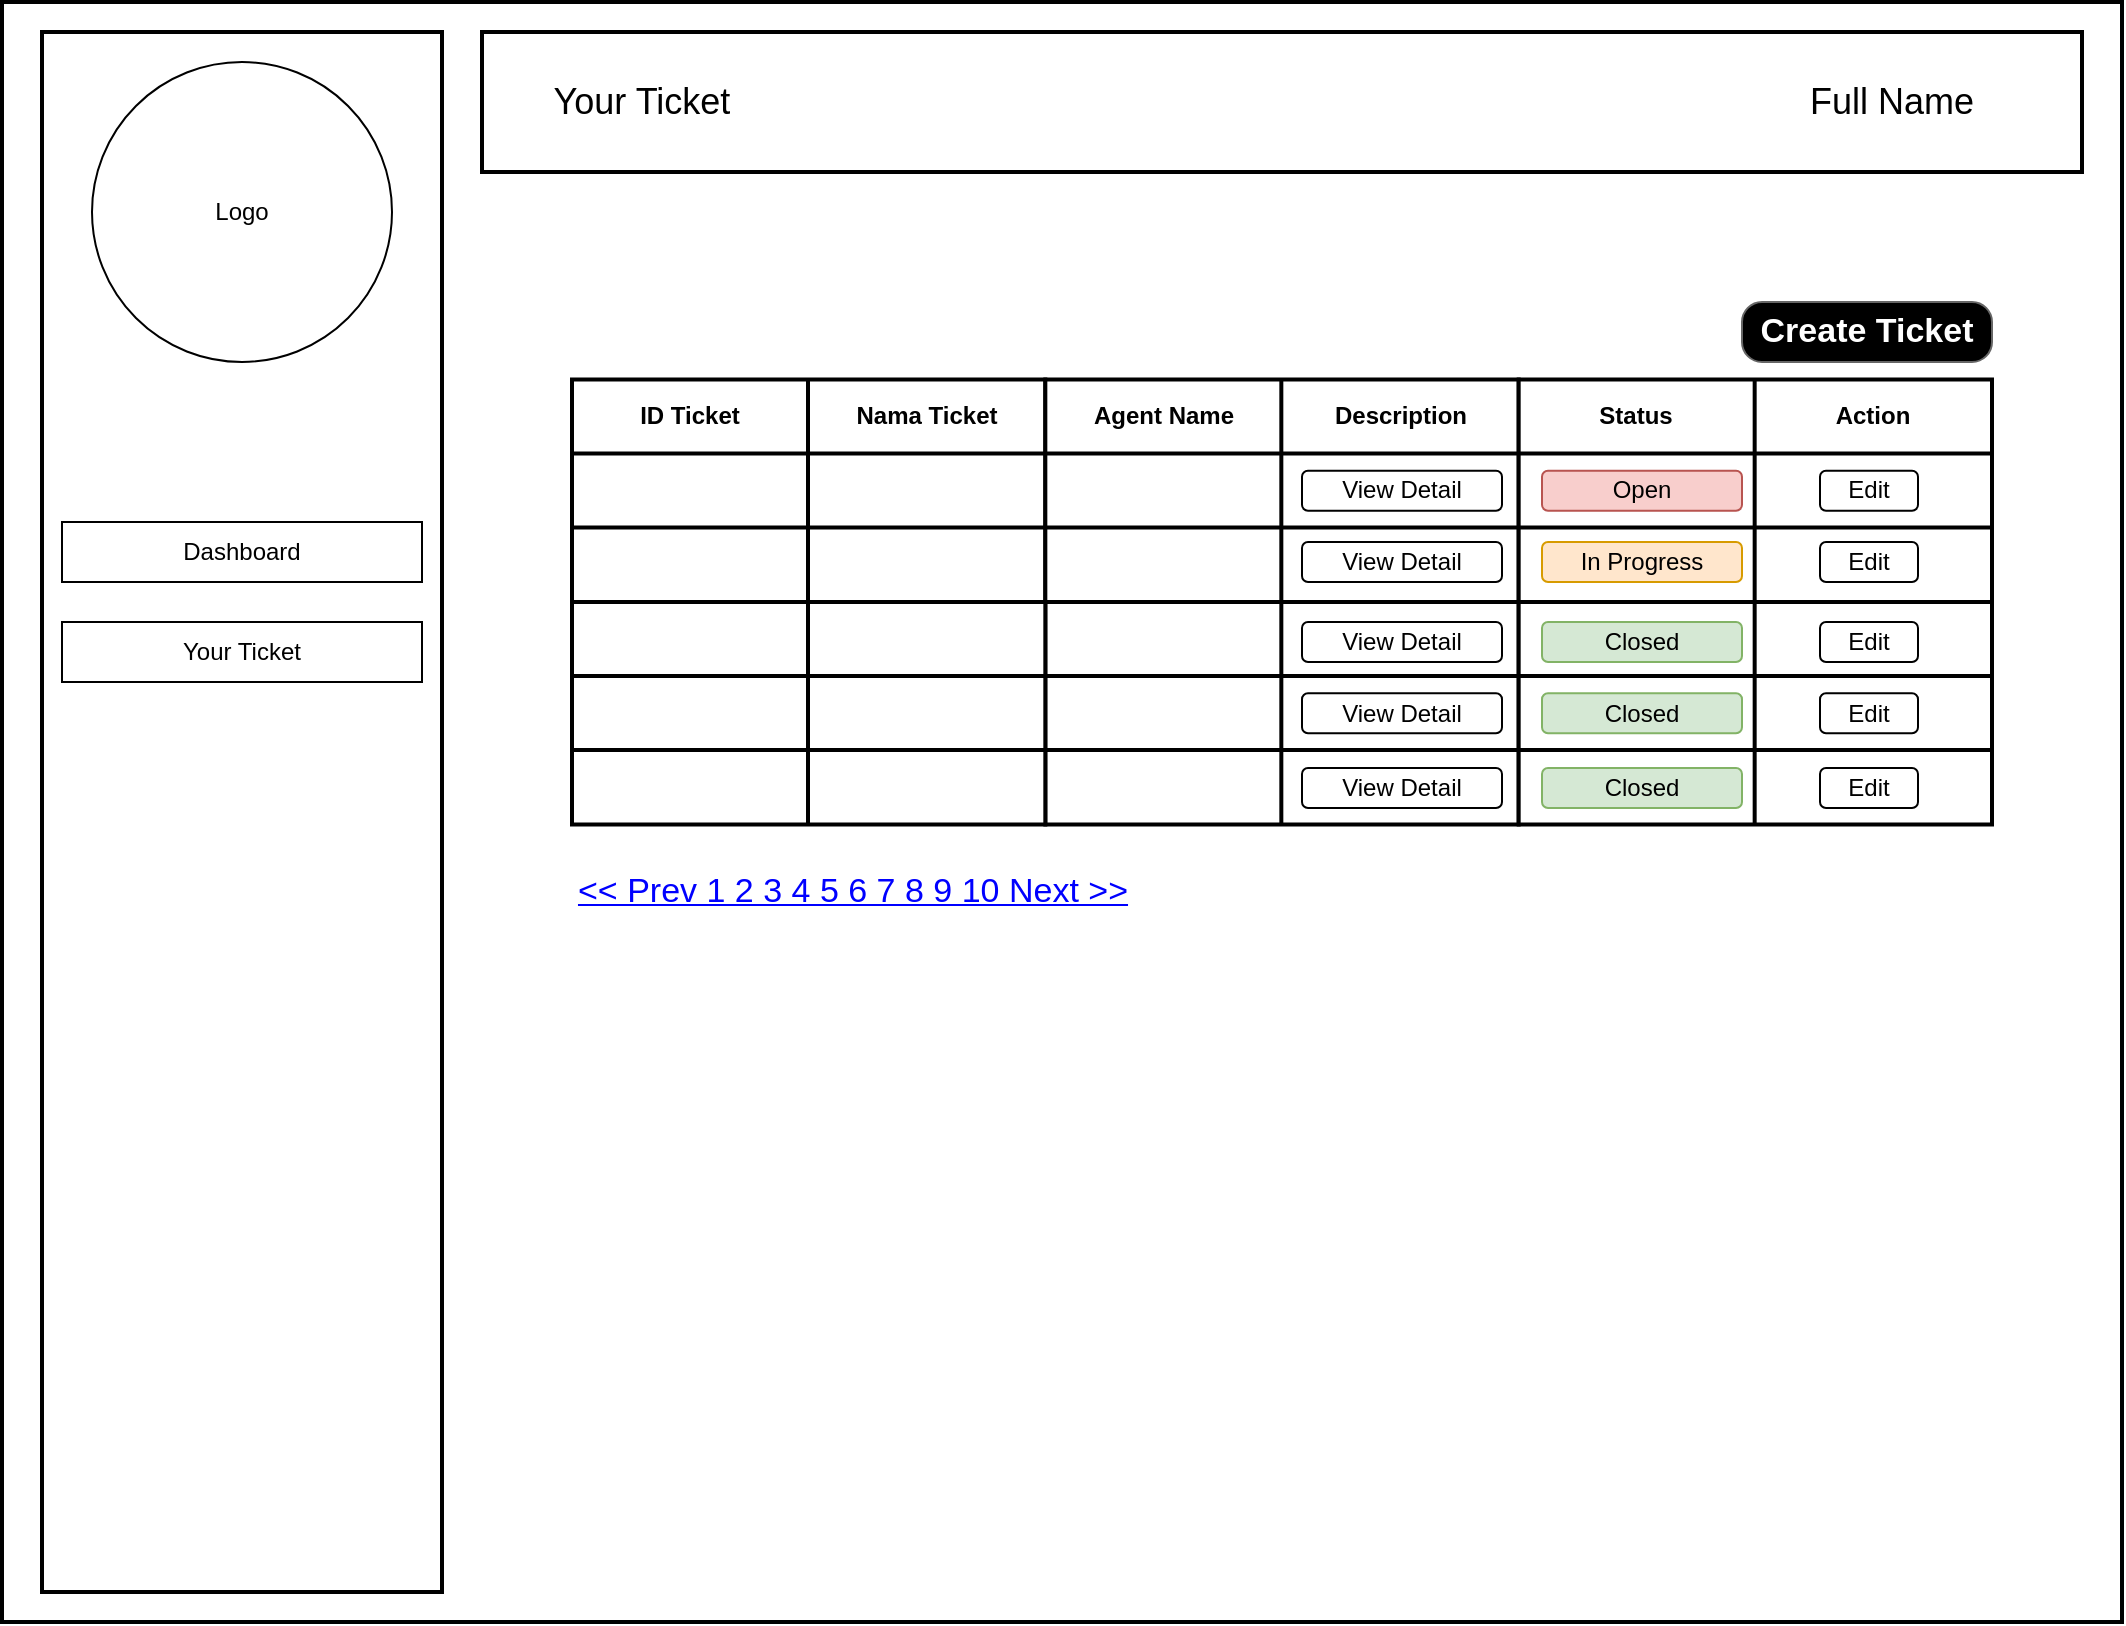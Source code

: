 <mxfile version="21.6.6" type="github">
  <diagram name="Page-1" id="dnrnk6TegOkLWspw29wu">
    <mxGraphModel dx="1195" dy="645" grid="1" gridSize="10" guides="1" tooltips="1" connect="1" arrows="1" fold="1" page="1" pageScale="1" pageWidth="1100" pageHeight="850" math="0" shadow="0">
      <root>
        <mxCell id="0" />
        <mxCell id="1" parent="0" />
        <mxCell id="BAJjkYgJN0Luq762DHH2-1" value="" style="whiteSpace=wrap;html=1;fillColor=none;strokeWidth=2;" vertex="1" parent="1">
          <mxGeometry x="20" y="20" width="1060" height="810" as="geometry" />
        </mxCell>
        <mxCell id="BAJjkYgJN0Luq762DHH2-2" value="Logo" style="ellipse;whiteSpace=wrap;html=1;aspect=fixed;" vertex="1" parent="1">
          <mxGeometry x="65" y="50" width="150" height="150" as="geometry" />
        </mxCell>
        <mxCell id="BAJjkYgJN0Luq762DHH2-3" value="" style="rounded=0;whiteSpace=wrap;html=1;fillColor=none;strokeWidth=2;" vertex="1" parent="1">
          <mxGeometry x="260" y="35" width="800" height="70" as="geometry" />
        </mxCell>
        <mxCell id="BAJjkYgJN0Luq762DHH2-4" value="" style="rounded=0;whiteSpace=wrap;html=1;fillColor=none;strokeWidth=2;" vertex="1" parent="1">
          <mxGeometry x="40" y="35" width="200" height="780" as="geometry" />
        </mxCell>
        <mxCell id="BAJjkYgJN0Luq762DHH2-5" value="&lt;font style=&quot;font-size: 18px;&quot;&gt;Your Ticket&lt;/font&gt;" style="text;html=1;strokeColor=none;fillColor=none;align=center;verticalAlign=middle;whiteSpace=wrap;rounded=0;" vertex="1" parent="1">
          <mxGeometry x="270" y="55" width="140" height="30" as="geometry" />
        </mxCell>
        <mxCell id="BAJjkYgJN0Luq762DHH2-6" value="&lt;font style=&quot;font-size: 18px;&quot;&gt;Full Name&lt;br&gt;&lt;/font&gt;" style="text;html=1;strokeColor=none;fillColor=none;align=center;verticalAlign=middle;whiteSpace=wrap;rounded=0;" vertex="1" parent="1">
          <mxGeometry x="895" y="55" width="140" height="30" as="geometry" />
        </mxCell>
        <mxCell id="BAJjkYgJN0Luq762DHH2-9" value="Dashboard" style="rounded=0;whiteSpace=wrap;html=1;fillColor=none;" vertex="1" parent="1">
          <mxGeometry x="50" y="280" width="180" height="30" as="geometry" />
        </mxCell>
        <mxCell id="BAJjkYgJN0Luq762DHH2-10" value="Your Ticket" style="rounded=0;whiteSpace=wrap;html=1;fillColor=none;" vertex="1" parent="1">
          <mxGeometry x="50" y="330" width="180" height="30" as="geometry" />
        </mxCell>
        <mxCell id="BAJjkYgJN0Luq762DHH2-96" value="&lt;&lt; Prev 1 2 3 4 5 6 7 8 9 10 Next &gt;&gt;" style="strokeWidth=1;shadow=0;dashed=0;align=center;html=1;shape=mxgraph.mockup.navigation.pagination;linkText=;fontSize=17;fontColor=#0000ff;fontStyle=4;" vertex="1" parent="1">
          <mxGeometry x="270" y="450" width="350" height="30" as="geometry" />
        </mxCell>
        <mxCell id="BAJjkYgJN0Luq762DHH2-158" value="" style="group" vertex="1" connectable="0" parent="1">
          <mxGeometry x="305" y="208.73" width="710" height="222.54" as="geometry" />
        </mxCell>
        <mxCell id="BAJjkYgJN0Luq762DHH2-11" value="" style="shape=table;html=1;whiteSpace=wrap;startSize=0;container=1;collapsible=0;childLayout=tableLayout;strokeWidth=2;" vertex="1" parent="BAJjkYgJN0Luq762DHH2-158">
          <mxGeometry width="236.667" height="111.27" as="geometry" />
        </mxCell>
        <mxCell id="BAJjkYgJN0Luq762DHH2-12" value="" style="shape=tableRow;horizontal=0;startSize=0;swimlaneHead=0;swimlaneBody=0;top=0;left=0;bottom=0;right=0;collapsible=0;dropTarget=0;fillColor=none;points=[[0,0.5],[1,0.5]];portConstraint=eastwest;" vertex="1" parent="BAJjkYgJN0Luq762DHH2-11">
          <mxGeometry width="236.667" height="37" as="geometry" />
        </mxCell>
        <mxCell id="BAJjkYgJN0Luq762DHH2-13" value="ID Ticket" style="shape=partialRectangle;html=1;whiteSpace=wrap;connectable=0;fillColor=none;top=0;left=0;bottom=0;right=0;overflow=hidden;fontStyle=1" vertex="1" parent="BAJjkYgJN0Luq762DHH2-12">
          <mxGeometry width="118" height="37" as="geometry">
            <mxRectangle width="118" height="37" as="alternateBounds" />
          </mxGeometry>
        </mxCell>
        <mxCell id="BAJjkYgJN0Luq762DHH2-14" value="Nama Ticket" style="shape=partialRectangle;html=1;whiteSpace=wrap;connectable=0;fillColor=none;top=0;left=0;bottom=0;right=0;overflow=hidden;fontStyle=1" vertex="1" parent="BAJjkYgJN0Luq762DHH2-12">
          <mxGeometry x="118" width="119" height="37" as="geometry">
            <mxRectangle width="119" height="37" as="alternateBounds" />
          </mxGeometry>
        </mxCell>
        <mxCell id="BAJjkYgJN0Luq762DHH2-15" value="" style="shape=tableRow;horizontal=0;startSize=0;swimlaneHead=0;swimlaneBody=0;top=0;left=0;bottom=0;right=0;collapsible=0;dropTarget=0;fillColor=none;points=[[0,0.5],[1,0.5]];portConstraint=eastwest;" vertex="1" parent="BAJjkYgJN0Luq762DHH2-11">
          <mxGeometry y="37" width="236.667" height="37" as="geometry" />
        </mxCell>
        <mxCell id="BAJjkYgJN0Luq762DHH2-16" value="" style="shape=partialRectangle;html=1;whiteSpace=wrap;connectable=0;fillColor=none;top=0;left=0;bottom=0;right=0;overflow=hidden;" vertex="1" parent="BAJjkYgJN0Luq762DHH2-15">
          <mxGeometry width="118" height="37" as="geometry">
            <mxRectangle width="118" height="37" as="alternateBounds" />
          </mxGeometry>
        </mxCell>
        <mxCell id="BAJjkYgJN0Luq762DHH2-17" value="" style="shape=partialRectangle;html=1;whiteSpace=wrap;connectable=0;fillColor=none;top=0;left=0;bottom=0;right=0;overflow=hidden;" vertex="1" parent="BAJjkYgJN0Luq762DHH2-15">
          <mxGeometry x="118" width="119" height="37" as="geometry">
            <mxRectangle width="119" height="37" as="alternateBounds" />
          </mxGeometry>
        </mxCell>
        <mxCell id="BAJjkYgJN0Luq762DHH2-18" value="" style="shape=tableRow;horizontal=0;startSize=0;swimlaneHead=0;swimlaneBody=0;top=0;left=0;bottom=0;right=0;collapsible=0;dropTarget=0;fillColor=none;points=[[0,0.5],[1,0.5]];portConstraint=eastwest;" vertex="1" parent="BAJjkYgJN0Luq762DHH2-11">
          <mxGeometry y="74" width="236.667" height="37" as="geometry" />
        </mxCell>
        <mxCell id="BAJjkYgJN0Luq762DHH2-19" value="" style="shape=partialRectangle;html=1;whiteSpace=wrap;connectable=0;fillColor=none;top=0;left=0;bottom=0;right=0;overflow=hidden;" vertex="1" parent="BAJjkYgJN0Luq762DHH2-18">
          <mxGeometry width="118" height="37" as="geometry">
            <mxRectangle width="118" height="37" as="alternateBounds" />
          </mxGeometry>
        </mxCell>
        <mxCell id="BAJjkYgJN0Luq762DHH2-20" value="" style="shape=partialRectangle;html=1;whiteSpace=wrap;connectable=0;fillColor=none;top=0;left=0;bottom=0;right=0;overflow=hidden;" vertex="1" parent="BAJjkYgJN0Luq762DHH2-18">
          <mxGeometry x="118" width="119" height="37" as="geometry">
            <mxRectangle width="119" height="37" as="alternateBounds" />
          </mxGeometry>
        </mxCell>
        <mxCell id="BAJjkYgJN0Luq762DHH2-36" value="" style="shape=table;html=1;whiteSpace=wrap;startSize=0;container=1;collapsible=0;childLayout=tableLayout;strokeWidth=2;" vertex="1" parent="BAJjkYgJN0Luq762DHH2-158">
          <mxGeometry x="236.667" width="236.667" height="111.27" as="geometry" />
        </mxCell>
        <mxCell id="BAJjkYgJN0Luq762DHH2-37" value="" style="shape=tableRow;horizontal=0;startSize=0;swimlaneHead=0;swimlaneBody=0;top=0;left=0;bottom=0;right=0;collapsible=0;dropTarget=0;fillColor=none;points=[[0,0.5],[1,0.5]];portConstraint=eastwest;" vertex="1" parent="BAJjkYgJN0Luq762DHH2-36">
          <mxGeometry width="236.667" height="37" as="geometry" />
        </mxCell>
        <mxCell id="BAJjkYgJN0Luq762DHH2-38" value="Agent Name" style="shape=partialRectangle;html=1;whiteSpace=wrap;connectable=0;fillColor=none;top=0;left=0;bottom=0;right=0;overflow=hidden;fontStyle=1" vertex="1" parent="BAJjkYgJN0Luq762DHH2-37">
          <mxGeometry width="118" height="37" as="geometry">
            <mxRectangle width="118" height="37" as="alternateBounds" />
          </mxGeometry>
        </mxCell>
        <mxCell id="BAJjkYgJN0Luq762DHH2-39" value="Description" style="shape=partialRectangle;html=1;whiteSpace=wrap;connectable=0;fillColor=none;top=0;left=0;bottom=0;right=0;overflow=hidden;fontStyle=1" vertex="1" parent="BAJjkYgJN0Luq762DHH2-37">
          <mxGeometry x="118" width="119" height="37" as="geometry">
            <mxRectangle width="119" height="37" as="alternateBounds" />
          </mxGeometry>
        </mxCell>
        <mxCell id="BAJjkYgJN0Luq762DHH2-40" value="" style="shape=tableRow;horizontal=0;startSize=0;swimlaneHead=0;swimlaneBody=0;top=0;left=0;bottom=0;right=0;collapsible=0;dropTarget=0;fillColor=none;points=[[0,0.5],[1,0.5]];portConstraint=eastwest;" vertex="1" parent="BAJjkYgJN0Luq762DHH2-36">
          <mxGeometry y="37" width="236.667" height="37" as="geometry" />
        </mxCell>
        <mxCell id="BAJjkYgJN0Luq762DHH2-41" value="" style="shape=partialRectangle;html=1;whiteSpace=wrap;connectable=0;fillColor=none;top=0;left=0;bottom=0;right=0;overflow=hidden;" vertex="1" parent="BAJjkYgJN0Luq762DHH2-40">
          <mxGeometry width="118" height="37" as="geometry">
            <mxRectangle width="118" height="37" as="alternateBounds" />
          </mxGeometry>
        </mxCell>
        <mxCell id="BAJjkYgJN0Luq762DHH2-42" value="" style="shape=partialRectangle;html=1;whiteSpace=wrap;connectable=0;fillColor=none;top=0;left=0;bottom=0;right=0;overflow=hidden;" vertex="1" parent="BAJjkYgJN0Luq762DHH2-40">
          <mxGeometry x="118" width="119" height="37" as="geometry">
            <mxRectangle width="119" height="37" as="alternateBounds" />
          </mxGeometry>
        </mxCell>
        <mxCell id="BAJjkYgJN0Luq762DHH2-43" value="" style="shape=tableRow;horizontal=0;startSize=0;swimlaneHead=0;swimlaneBody=0;top=0;left=0;bottom=0;right=0;collapsible=0;dropTarget=0;fillColor=none;points=[[0,0.5],[1,0.5]];portConstraint=eastwest;" vertex="1" parent="BAJjkYgJN0Luq762DHH2-36">
          <mxGeometry y="74" width="236.667" height="37" as="geometry" />
        </mxCell>
        <mxCell id="BAJjkYgJN0Luq762DHH2-44" value="" style="shape=partialRectangle;html=1;whiteSpace=wrap;connectable=0;fillColor=none;top=0;left=0;bottom=0;right=0;overflow=hidden;" vertex="1" parent="BAJjkYgJN0Luq762DHH2-43">
          <mxGeometry width="118" height="37" as="geometry">
            <mxRectangle width="118" height="37" as="alternateBounds" />
          </mxGeometry>
        </mxCell>
        <mxCell id="BAJjkYgJN0Luq762DHH2-45" value="" style="shape=partialRectangle;html=1;whiteSpace=wrap;connectable=0;fillColor=none;top=0;left=0;bottom=0;right=0;overflow=hidden;" vertex="1" parent="BAJjkYgJN0Luq762DHH2-43">
          <mxGeometry x="118" width="119" height="37" as="geometry">
            <mxRectangle width="119" height="37" as="alternateBounds" />
          </mxGeometry>
        </mxCell>
        <mxCell id="BAJjkYgJN0Luq762DHH2-56" value="" style="shape=table;html=1;whiteSpace=wrap;startSize=0;container=1;collapsible=0;childLayout=tableLayout;strokeWidth=2;" vertex="1" parent="BAJjkYgJN0Luq762DHH2-158">
          <mxGeometry x="473.333" width="236.667" height="111.27" as="geometry" />
        </mxCell>
        <mxCell id="BAJjkYgJN0Luq762DHH2-57" value="" style="shape=tableRow;horizontal=0;startSize=0;swimlaneHead=0;swimlaneBody=0;top=0;left=0;bottom=0;right=0;collapsible=0;dropTarget=0;fillColor=none;points=[[0,0.5],[1,0.5]];portConstraint=eastwest;" vertex="1" parent="BAJjkYgJN0Luq762DHH2-56">
          <mxGeometry width="236.667" height="37" as="geometry" />
        </mxCell>
        <mxCell id="BAJjkYgJN0Luq762DHH2-58" value="Status" style="shape=partialRectangle;html=1;whiteSpace=wrap;connectable=0;fillColor=none;top=0;left=0;bottom=0;right=0;overflow=hidden;fontStyle=1" vertex="1" parent="BAJjkYgJN0Luq762DHH2-57">
          <mxGeometry width="118" height="37" as="geometry">
            <mxRectangle width="118" height="37" as="alternateBounds" />
          </mxGeometry>
        </mxCell>
        <mxCell id="BAJjkYgJN0Luq762DHH2-59" value="Action" style="shape=partialRectangle;html=1;whiteSpace=wrap;connectable=0;fillColor=none;top=0;left=0;bottom=0;right=0;overflow=hidden;fontStyle=1" vertex="1" parent="BAJjkYgJN0Luq762DHH2-57">
          <mxGeometry x="118" width="119" height="37" as="geometry">
            <mxRectangle width="119" height="37" as="alternateBounds" />
          </mxGeometry>
        </mxCell>
        <mxCell id="BAJjkYgJN0Luq762DHH2-60" value="" style="shape=tableRow;horizontal=0;startSize=0;swimlaneHead=0;swimlaneBody=0;top=0;left=0;bottom=0;right=0;collapsible=0;dropTarget=0;fillColor=none;points=[[0,0.5],[1,0.5]];portConstraint=eastwest;" vertex="1" parent="BAJjkYgJN0Luq762DHH2-56">
          <mxGeometry y="37" width="236.667" height="37" as="geometry" />
        </mxCell>
        <mxCell id="BAJjkYgJN0Luq762DHH2-61" value="" style="shape=partialRectangle;html=1;whiteSpace=wrap;connectable=0;fillColor=none;top=0;left=0;bottom=0;right=0;overflow=hidden;" vertex="1" parent="BAJjkYgJN0Luq762DHH2-60">
          <mxGeometry width="118" height="37" as="geometry">
            <mxRectangle width="118" height="37" as="alternateBounds" />
          </mxGeometry>
        </mxCell>
        <mxCell id="BAJjkYgJN0Luq762DHH2-62" value="" style="shape=partialRectangle;html=1;whiteSpace=wrap;connectable=0;fillColor=none;top=0;left=0;bottom=0;right=0;overflow=hidden;" vertex="1" parent="BAJjkYgJN0Luq762DHH2-60">
          <mxGeometry x="118" width="119" height="37" as="geometry">
            <mxRectangle width="119" height="37" as="alternateBounds" />
          </mxGeometry>
        </mxCell>
        <mxCell id="BAJjkYgJN0Luq762DHH2-63" value="" style="shape=tableRow;horizontal=0;startSize=0;swimlaneHead=0;swimlaneBody=0;top=0;left=0;bottom=0;right=0;collapsible=0;dropTarget=0;fillColor=none;points=[[0,0.5],[1,0.5]];portConstraint=eastwest;" vertex="1" parent="BAJjkYgJN0Luq762DHH2-56">
          <mxGeometry y="74" width="236.667" height="37" as="geometry" />
        </mxCell>
        <mxCell id="BAJjkYgJN0Luq762DHH2-64" value="" style="shape=partialRectangle;html=1;whiteSpace=wrap;connectable=0;fillColor=none;top=0;left=0;bottom=0;right=0;overflow=hidden;" vertex="1" parent="BAJjkYgJN0Luq762DHH2-63">
          <mxGeometry width="118" height="37" as="geometry">
            <mxRectangle width="118" height="37" as="alternateBounds" />
          </mxGeometry>
        </mxCell>
        <mxCell id="BAJjkYgJN0Luq762DHH2-65" value="" style="shape=partialRectangle;html=1;whiteSpace=wrap;connectable=0;fillColor=none;top=0;left=0;bottom=0;right=0;overflow=hidden;" vertex="1" parent="BAJjkYgJN0Luq762DHH2-63">
          <mxGeometry x="118" width="119" height="37" as="geometry">
            <mxRectangle width="119" height="37" as="alternateBounds" />
          </mxGeometry>
        </mxCell>
        <mxCell id="BAJjkYgJN0Luq762DHH2-66" value="" style="shape=table;html=1;whiteSpace=wrap;startSize=0;container=1;collapsible=0;childLayout=tableLayout;strokeWidth=2;" vertex="1" parent="BAJjkYgJN0Luq762DHH2-158">
          <mxGeometry x="236.667" y="111.27" width="236.667" height="111.27" as="geometry" />
        </mxCell>
        <mxCell id="BAJjkYgJN0Luq762DHH2-67" value="" style="shape=tableRow;horizontal=0;startSize=0;swimlaneHead=0;swimlaneBody=0;top=0;left=0;bottom=0;right=0;collapsible=0;dropTarget=0;fillColor=none;points=[[0,0.5],[1,0.5]];portConstraint=eastwest;" vertex="1" parent="BAJjkYgJN0Luq762DHH2-66">
          <mxGeometry width="236.667" height="37" as="geometry" />
        </mxCell>
        <mxCell id="BAJjkYgJN0Luq762DHH2-68" value="" style="shape=partialRectangle;html=1;whiteSpace=wrap;connectable=0;fillColor=none;top=0;left=0;bottom=0;right=0;overflow=hidden;fontStyle=1" vertex="1" parent="BAJjkYgJN0Luq762DHH2-67">
          <mxGeometry width="118" height="37" as="geometry">
            <mxRectangle width="118" height="37" as="alternateBounds" />
          </mxGeometry>
        </mxCell>
        <mxCell id="BAJjkYgJN0Luq762DHH2-69" value="" style="shape=partialRectangle;html=1;whiteSpace=wrap;connectable=0;fillColor=none;top=0;left=0;bottom=0;right=0;overflow=hidden;fontStyle=1" vertex="1" parent="BAJjkYgJN0Luq762DHH2-67">
          <mxGeometry x="118" width="119" height="37" as="geometry">
            <mxRectangle width="119" height="37" as="alternateBounds" />
          </mxGeometry>
        </mxCell>
        <mxCell id="BAJjkYgJN0Luq762DHH2-70" value="" style="shape=tableRow;horizontal=0;startSize=0;swimlaneHead=0;swimlaneBody=0;top=0;left=0;bottom=0;right=0;collapsible=0;dropTarget=0;fillColor=none;points=[[0,0.5],[1,0.5]];portConstraint=eastwest;" vertex="1" parent="BAJjkYgJN0Luq762DHH2-66">
          <mxGeometry y="37" width="236.667" height="37" as="geometry" />
        </mxCell>
        <mxCell id="BAJjkYgJN0Luq762DHH2-71" value="" style="shape=partialRectangle;html=1;whiteSpace=wrap;connectable=0;fillColor=none;top=0;left=0;bottom=0;right=0;overflow=hidden;" vertex="1" parent="BAJjkYgJN0Luq762DHH2-70">
          <mxGeometry width="118" height="37" as="geometry">
            <mxRectangle width="118" height="37" as="alternateBounds" />
          </mxGeometry>
        </mxCell>
        <mxCell id="BAJjkYgJN0Luq762DHH2-72" value="" style="shape=partialRectangle;html=1;whiteSpace=wrap;connectable=0;fillColor=none;top=0;left=0;bottom=0;right=0;overflow=hidden;" vertex="1" parent="BAJjkYgJN0Luq762DHH2-70">
          <mxGeometry x="118" width="119" height="37" as="geometry">
            <mxRectangle width="119" height="37" as="alternateBounds" />
          </mxGeometry>
        </mxCell>
        <mxCell id="BAJjkYgJN0Luq762DHH2-73" value="" style="shape=tableRow;horizontal=0;startSize=0;swimlaneHead=0;swimlaneBody=0;top=0;left=0;bottom=0;right=0;collapsible=0;dropTarget=0;fillColor=none;points=[[0,0.5],[1,0.5]];portConstraint=eastwest;" vertex="1" parent="BAJjkYgJN0Luq762DHH2-66">
          <mxGeometry y="74" width="236.667" height="37" as="geometry" />
        </mxCell>
        <mxCell id="BAJjkYgJN0Luq762DHH2-74" value="" style="shape=partialRectangle;html=1;whiteSpace=wrap;connectable=0;fillColor=none;top=0;left=0;bottom=0;right=0;overflow=hidden;" vertex="1" parent="BAJjkYgJN0Luq762DHH2-73">
          <mxGeometry width="118" height="37" as="geometry">
            <mxRectangle width="118" height="37" as="alternateBounds" />
          </mxGeometry>
        </mxCell>
        <mxCell id="BAJjkYgJN0Luq762DHH2-75" value="" style="shape=partialRectangle;html=1;whiteSpace=wrap;connectable=0;fillColor=none;top=0;left=0;bottom=0;right=0;overflow=hidden;" vertex="1" parent="BAJjkYgJN0Luq762DHH2-73">
          <mxGeometry x="118" width="119" height="37" as="geometry">
            <mxRectangle width="119" height="37" as="alternateBounds" />
          </mxGeometry>
        </mxCell>
        <mxCell id="BAJjkYgJN0Luq762DHH2-76" value="" style="shape=table;html=1;whiteSpace=wrap;startSize=0;container=1;collapsible=0;childLayout=tableLayout;strokeWidth=2;" vertex="1" parent="BAJjkYgJN0Luq762DHH2-158">
          <mxGeometry y="111.27" width="236.667" height="111.27" as="geometry" />
        </mxCell>
        <mxCell id="BAJjkYgJN0Luq762DHH2-77" value="" style="shape=tableRow;horizontal=0;startSize=0;swimlaneHead=0;swimlaneBody=0;top=0;left=0;bottom=0;right=0;collapsible=0;dropTarget=0;fillColor=none;points=[[0,0.5],[1,0.5]];portConstraint=eastwest;" vertex="1" parent="BAJjkYgJN0Luq762DHH2-76">
          <mxGeometry width="236.667" height="37" as="geometry" />
        </mxCell>
        <mxCell id="BAJjkYgJN0Luq762DHH2-78" value="" style="shape=partialRectangle;html=1;whiteSpace=wrap;connectable=0;fillColor=none;top=0;left=0;bottom=0;right=0;overflow=hidden;fontStyle=1" vertex="1" parent="BAJjkYgJN0Luq762DHH2-77">
          <mxGeometry width="118" height="37" as="geometry">
            <mxRectangle width="118" height="37" as="alternateBounds" />
          </mxGeometry>
        </mxCell>
        <mxCell id="BAJjkYgJN0Luq762DHH2-79" value="" style="shape=partialRectangle;html=1;whiteSpace=wrap;connectable=0;fillColor=none;top=0;left=0;bottom=0;right=0;overflow=hidden;fontStyle=1" vertex="1" parent="BAJjkYgJN0Luq762DHH2-77">
          <mxGeometry x="118" width="119" height="37" as="geometry">
            <mxRectangle width="119" height="37" as="alternateBounds" />
          </mxGeometry>
        </mxCell>
        <mxCell id="BAJjkYgJN0Luq762DHH2-80" value="" style="shape=tableRow;horizontal=0;startSize=0;swimlaneHead=0;swimlaneBody=0;top=0;left=0;bottom=0;right=0;collapsible=0;dropTarget=0;fillColor=none;points=[[0,0.5],[1,0.5]];portConstraint=eastwest;" vertex="1" parent="BAJjkYgJN0Luq762DHH2-76">
          <mxGeometry y="37" width="236.667" height="37" as="geometry" />
        </mxCell>
        <mxCell id="BAJjkYgJN0Luq762DHH2-81" value="" style="shape=partialRectangle;html=1;whiteSpace=wrap;connectable=0;fillColor=none;top=0;left=0;bottom=0;right=0;overflow=hidden;" vertex="1" parent="BAJjkYgJN0Luq762DHH2-80">
          <mxGeometry width="118" height="37" as="geometry">
            <mxRectangle width="118" height="37" as="alternateBounds" />
          </mxGeometry>
        </mxCell>
        <mxCell id="BAJjkYgJN0Luq762DHH2-82" value="" style="shape=partialRectangle;html=1;whiteSpace=wrap;connectable=0;fillColor=none;top=0;left=0;bottom=0;right=0;overflow=hidden;" vertex="1" parent="BAJjkYgJN0Luq762DHH2-80">
          <mxGeometry x="118" width="119" height="37" as="geometry">
            <mxRectangle width="119" height="37" as="alternateBounds" />
          </mxGeometry>
        </mxCell>
        <mxCell id="BAJjkYgJN0Luq762DHH2-83" value="" style="shape=tableRow;horizontal=0;startSize=0;swimlaneHead=0;swimlaneBody=0;top=0;left=0;bottom=0;right=0;collapsible=0;dropTarget=0;fillColor=none;points=[[0,0.5],[1,0.5]];portConstraint=eastwest;" vertex="1" parent="BAJjkYgJN0Luq762DHH2-76">
          <mxGeometry y="74" width="236.667" height="37" as="geometry" />
        </mxCell>
        <mxCell id="BAJjkYgJN0Luq762DHH2-84" value="" style="shape=partialRectangle;html=1;whiteSpace=wrap;connectable=0;fillColor=none;top=0;left=0;bottom=0;right=0;overflow=hidden;" vertex="1" parent="BAJjkYgJN0Luq762DHH2-83">
          <mxGeometry width="118" height="37" as="geometry">
            <mxRectangle width="118" height="37" as="alternateBounds" />
          </mxGeometry>
        </mxCell>
        <mxCell id="BAJjkYgJN0Luq762DHH2-85" value="" style="shape=partialRectangle;html=1;whiteSpace=wrap;connectable=0;fillColor=none;top=0;left=0;bottom=0;right=0;overflow=hidden;" vertex="1" parent="BAJjkYgJN0Luq762DHH2-83">
          <mxGeometry x="118" width="119" height="37" as="geometry">
            <mxRectangle width="119" height="37" as="alternateBounds" />
          </mxGeometry>
        </mxCell>
        <mxCell id="BAJjkYgJN0Luq762DHH2-86" value="" style="shape=table;html=1;whiteSpace=wrap;startSize=0;container=1;collapsible=0;childLayout=tableLayout;strokeWidth=2;" vertex="1" parent="BAJjkYgJN0Luq762DHH2-158">
          <mxGeometry x="473.333" y="111.27" width="236.667" height="111.27" as="geometry" />
        </mxCell>
        <mxCell id="BAJjkYgJN0Luq762DHH2-87" value="" style="shape=tableRow;horizontal=0;startSize=0;swimlaneHead=0;swimlaneBody=0;top=0;left=0;bottom=0;right=0;collapsible=0;dropTarget=0;fillColor=none;points=[[0,0.5],[1,0.5]];portConstraint=eastwest;" vertex="1" parent="BAJjkYgJN0Luq762DHH2-86">
          <mxGeometry width="236.667" height="37" as="geometry" />
        </mxCell>
        <mxCell id="BAJjkYgJN0Luq762DHH2-88" value="" style="shape=partialRectangle;html=1;whiteSpace=wrap;connectable=0;fillColor=none;top=0;left=0;bottom=0;right=0;overflow=hidden;fontStyle=1" vertex="1" parent="BAJjkYgJN0Luq762DHH2-87">
          <mxGeometry width="118" height="37" as="geometry">
            <mxRectangle width="118" height="37" as="alternateBounds" />
          </mxGeometry>
        </mxCell>
        <mxCell id="BAJjkYgJN0Luq762DHH2-89" value="" style="shape=partialRectangle;html=1;whiteSpace=wrap;connectable=0;fillColor=none;top=0;left=0;bottom=0;right=0;overflow=hidden;fontStyle=1" vertex="1" parent="BAJjkYgJN0Luq762DHH2-87">
          <mxGeometry x="118" width="119" height="37" as="geometry">
            <mxRectangle width="119" height="37" as="alternateBounds" />
          </mxGeometry>
        </mxCell>
        <mxCell id="BAJjkYgJN0Luq762DHH2-90" value="" style="shape=tableRow;horizontal=0;startSize=0;swimlaneHead=0;swimlaneBody=0;top=0;left=0;bottom=0;right=0;collapsible=0;dropTarget=0;fillColor=none;points=[[0,0.5],[1,0.5]];portConstraint=eastwest;" vertex="1" parent="BAJjkYgJN0Luq762DHH2-86">
          <mxGeometry y="37" width="236.667" height="37" as="geometry" />
        </mxCell>
        <mxCell id="BAJjkYgJN0Luq762DHH2-91" value="" style="shape=partialRectangle;html=1;whiteSpace=wrap;connectable=0;fillColor=none;top=0;left=0;bottom=0;right=0;overflow=hidden;" vertex="1" parent="BAJjkYgJN0Luq762DHH2-90">
          <mxGeometry width="118" height="37" as="geometry">
            <mxRectangle width="118" height="37" as="alternateBounds" />
          </mxGeometry>
        </mxCell>
        <mxCell id="BAJjkYgJN0Luq762DHH2-92" value="" style="shape=partialRectangle;html=1;whiteSpace=wrap;connectable=0;fillColor=none;top=0;left=0;bottom=0;right=0;overflow=hidden;" vertex="1" parent="BAJjkYgJN0Luq762DHH2-90">
          <mxGeometry x="118" width="119" height="37" as="geometry">
            <mxRectangle width="119" height="37" as="alternateBounds" />
          </mxGeometry>
        </mxCell>
        <mxCell id="BAJjkYgJN0Luq762DHH2-93" value="" style="shape=tableRow;horizontal=0;startSize=0;swimlaneHead=0;swimlaneBody=0;top=0;left=0;bottom=0;right=0;collapsible=0;dropTarget=0;fillColor=none;points=[[0,0.5],[1,0.5]];portConstraint=eastwest;" vertex="1" parent="BAJjkYgJN0Luq762DHH2-86">
          <mxGeometry y="74" width="236.667" height="37" as="geometry" />
        </mxCell>
        <mxCell id="BAJjkYgJN0Luq762DHH2-94" value="" style="shape=partialRectangle;html=1;whiteSpace=wrap;connectable=0;fillColor=none;top=0;left=0;bottom=0;right=0;overflow=hidden;" vertex="1" parent="BAJjkYgJN0Luq762DHH2-93">
          <mxGeometry width="118" height="37" as="geometry">
            <mxRectangle width="118" height="37" as="alternateBounds" />
          </mxGeometry>
        </mxCell>
        <mxCell id="BAJjkYgJN0Luq762DHH2-95" value="" style="shape=partialRectangle;html=1;whiteSpace=wrap;connectable=0;fillColor=none;top=0;left=0;bottom=0;right=0;overflow=hidden;" vertex="1" parent="BAJjkYgJN0Luq762DHH2-93">
          <mxGeometry x="118" width="119" height="37" as="geometry">
            <mxRectangle width="119" height="37" as="alternateBounds" />
          </mxGeometry>
        </mxCell>
        <mxCell id="BAJjkYgJN0Luq762DHH2-160" value="View Detail" style="rounded=1;whiteSpace=wrap;html=1;" vertex="1" parent="BAJjkYgJN0Luq762DHH2-158">
          <mxGeometry x="365" y="194.27" width="100" height="20" as="geometry" />
        </mxCell>
        <mxCell id="BAJjkYgJN0Luq762DHH2-161" value="View Detail" style="rounded=1;whiteSpace=wrap;html=1;" vertex="1" parent="BAJjkYgJN0Luq762DHH2-158">
          <mxGeometry x="365" y="156.9" width="100" height="20" as="geometry" />
        </mxCell>
        <mxCell id="BAJjkYgJN0Luq762DHH2-162" value="View Detail" style="rounded=1;whiteSpace=wrap;html=1;" vertex="1" parent="BAJjkYgJN0Luq762DHH2-158">
          <mxGeometry x="365" y="121.27" width="100" height="20" as="geometry" />
        </mxCell>
        <mxCell id="BAJjkYgJN0Luq762DHH2-163" value="View Detail" style="rounded=1;whiteSpace=wrap;html=1;" vertex="1" parent="BAJjkYgJN0Luq762DHH2-158">
          <mxGeometry x="365" y="81.27" width="100" height="20" as="geometry" />
        </mxCell>
        <mxCell id="BAJjkYgJN0Luq762DHH2-164" value="View Detail" style="rounded=1;whiteSpace=wrap;html=1;" vertex="1" parent="BAJjkYgJN0Luq762DHH2-158">
          <mxGeometry x="365" y="45.64" width="100" height="20" as="geometry" />
        </mxCell>
        <mxCell id="BAJjkYgJN0Luq762DHH2-165" value="Open" style="rounded=1;whiteSpace=wrap;html=1;fillColor=#f8cecc;strokeColor=#b85450;" vertex="1" parent="BAJjkYgJN0Luq762DHH2-158">
          <mxGeometry x="485" y="45.64" width="100" height="20" as="geometry" />
        </mxCell>
        <mxCell id="BAJjkYgJN0Luq762DHH2-166" value="In Progress" style="rounded=1;whiteSpace=wrap;html=1;fillColor=#ffe6cc;strokeColor=#d79b00;" vertex="1" parent="BAJjkYgJN0Luq762DHH2-158">
          <mxGeometry x="485" y="81.27" width="100" height="20" as="geometry" />
        </mxCell>
        <mxCell id="BAJjkYgJN0Luq762DHH2-167" value="Closed" style="rounded=1;whiteSpace=wrap;html=1;fillColor=#d5e8d4;strokeColor=#82b366;" vertex="1" parent="BAJjkYgJN0Luq762DHH2-158">
          <mxGeometry x="485" y="121.27" width="100" height="20" as="geometry" />
        </mxCell>
        <mxCell id="BAJjkYgJN0Luq762DHH2-168" value="Closed" style="rounded=1;whiteSpace=wrap;html=1;fillColor=#d5e8d4;strokeColor=#82b366;" vertex="1" parent="BAJjkYgJN0Luq762DHH2-158">
          <mxGeometry x="485" y="156.9" width="100" height="20" as="geometry" />
        </mxCell>
        <mxCell id="BAJjkYgJN0Luq762DHH2-169" value="Closed" style="rounded=1;whiteSpace=wrap;html=1;fillColor=#d5e8d4;strokeColor=#82b366;" vertex="1" parent="BAJjkYgJN0Luq762DHH2-158">
          <mxGeometry x="485" y="194.27" width="100" height="20" as="geometry" />
        </mxCell>
        <mxCell id="BAJjkYgJN0Luq762DHH2-170" value="Edit" style="rounded=1;whiteSpace=wrap;html=1;" vertex="1" parent="BAJjkYgJN0Luq762DHH2-158">
          <mxGeometry x="624" y="45.64" width="49" height="20" as="geometry" />
        </mxCell>
        <mxCell id="BAJjkYgJN0Luq762DHH2-172" value="Edit" style="rounded=1;whiteSpace=wrap;html=1;" vertex="1" parent="BAJjkYgJN0Luq762DHH2-158">
          <mxGeometry x="624" y="81.27" width="49" height="20" as="geometry" />
        </mxCell>
        <mxCell id="BAJjkYgJN0Luq762DHH2-173" value="Edit" style="rounded=1;whiteSpace=wrap;html=1;" vertex="1" parent="BAJjkYgJN0Luq762DHH2-158">
          <mxGeometry x="624" y="121.27" width="49" height="20" as="geometry" />
        </mxCell>
        <mxCell id="BAJjkYgJN0Luq762DHH2-174" value="Edit" style="rounded=1;whiteSpace=wrap;html=1;" vertex="1" parent="BAJjkYgJN0Luq762DHH2-158">
          <mxGeometry x="624" y="156.9" width="49" height="20" as="geometry" />
        </mxCell>
        <mxCell id="BAJjkYgJN0Luq762DHH2-175" value="Edit" style="rounded=1;whiteSpace=wrap;html=1;" vertex="1" parent="BAJjkYgJN0Luq762DHH2-158">
          <mxGeometry x="624" y="194.27" width="49" height="20" as="geometry" />
        </mxCell>
        <mxCell id="BAJjkYgJN0Luq762DHH2-159" value="Create Ticket" style="strokeWidth=1;shadow=0;dashed=0;align=center;html=1;shape=mxgraph.mockup.buttons.button;strokeColor=#666666;fontColor=#ffffff;mainText=;buttonStyle=round;fontSize=17;fontStyle=1;fillColor=#000000;whiteSpace=wrap;" vertex="1" parent="1">
          <mxGeometry x="890" y="170" width="125" height="30" as="geometry" />
        </mxCell>
      </root>
    </mxGraphModel>
  </diagram>
</mxfile>
